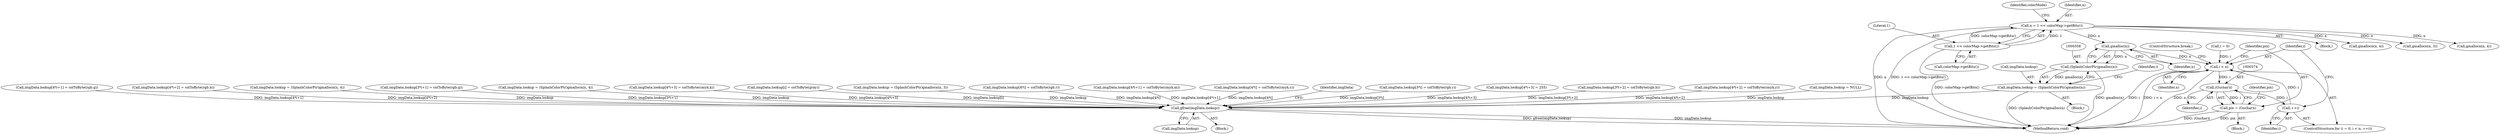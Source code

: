 digraph "0_poppler_7b2d314a61fd0e12f47c62996cb49ec0d1ba747a_12@API" {
"1000359" [label="(Call,gmalloc(n))"];
"1000343" [label="(Call,n = 1 << colorMap->getBits())"];
"1000345" [label="(Call,1 << colorMap->getBits())"];
"1000357" [label="(Call,(SplashColorPtr)gmalloc(n))"];
"1000353" [label="(Call,imgData.lookup = (SplashColorPtr)gmalloc(n))"];
"1000654" [label="(Call,gfree(imgData.lookup))"];
"1000365" [label="(Call,i < n)"];
"1000373" [label="(Call,(Guchar)i)"];
"1000368" [label="(Call,++i)"];
"1000371" [label="(Call,pix = (Guchar)i)"];
"1000368" [label="(Call,++i)"];
"1000447" [label="(Call,imgData.lookup[3*i+2] = colToByte(rgb.b))"];
"1000600" [label="(Call,imgData.lookup[4*i+2] = colToByte(cmyk.y))"];
"1000371" [label="(Call,pix = (Guchar)i)"];
"1000333" [label="(Call,imgData.lookup = NULL)"];
"1000372" [label="(Identifier,pix)"];
"1000369" [label="(Identifier,i)"];
"1000362" [label="(Call,i = 0)"];
"1000365" [label="(Call,i < n)"];
"1000361" [label="(ControlStructure,for (i = 0; i < n; ++i))"];
"1000373" [label="(Call,(Guchar)i)"];
"1000504" [label="(Call,imgData.lookup[4*i+1] = colToByte(rgb.g))"];
"1000345" [label="(Call,1 << colorMap->getBits())"];
"1000367" [label="(Identifier,n)"];
"1000342" [label="(Block,)"];
"1000551" [label="(Call,gmallocn(n, 4))"];
"1000346" [label="(Literal,1)"];
"1000398" [label="(Call,gmallocn(n, 3))"];
"1000360" [label="(Identifier,n)"];
"1000518" [label="(Call,imgData.lookup[4*i+2] = colToByte(rgb.b))"];
"1000463" [label="(Call,imgData.lookup = (SplashColorPtr)gmallocn(n, 4))"];
"1000389" [label="(ControlStructure,break;)"];
"1000433" [label="(Call,imgData.lookup[3*i+1] = colToByte(rgb.g))"];
"1000366" [label="(Identifier,i)"];
"1000354" [label="(Call,imgData.lookup)"];
"1000353" [label="(Call,imgData.lookup = (SplashColorPtr)gmalloc(n))"];
"1000357" [label="(Call,(SplashColorPtr)gmalloc(n))"];
"1000654" [label="(Call,gfree(imgData.lookup))"];
"1000655" [label="(Call,imgData.lookup)"];
"1000545" [label="(Call,imgData.lookup = (SplashColorPtr)gmallocn(n, 4))"];
"1000378" [label="(Identifier,pix)"];
"1000363" [label="(Identifier,i)"];
"1000614" [label="(Call,imgData.lookup[4*i+3] = colToByte(cmyk.k))"];
"1000381" [label="(Call,imgData.lookup[i] = colToByte(gray))"];
"1000392" [label="(Call,imgData.lookup = (SplashColorPtr)gmallocn(n, 3))"];
"1000370" [label="(Block,)"];
"1000359" [label="(Call,gmalloc(n))"];
"1000492" [label="(Call,imgData.lookup[4*i] = colToByte(rgb.r))"];
"1000343" [label="(Call,n = 1 << colorMap->getBits())"];
"1000586" [label="(Call,imgData.lookup[4*i+1] = colToByte(cmyk.m))"];
"1000350" [label="(Block,)"];
"1000375" [label="(Identifier,i)"];
"1000347" [label="(Call,colorMap->getBits())"];
"1000349" [label="(Identifier,colorMode)"];
"1000662" [label="(MethodReturn,void)"];
"1000469" [label="(Call,gmallocn(n, 4))"];
"1000574" [label="(Call,imgData.lookup[4*i] = colToByte(cmyk.c))"];
"1000659" [label="(Identifier,imgData)"];
"1000111" [label="(Block,)"];
"1000421" [label="(Call,imgData.lookup[3*i] = colToByte(rgb.r))"];
"1000532" [label="(Call,imgData.lookup[4*i+3] = 255)"];
"1000344" [label="(Identifier,n)"];
"1000359" -> "1000357"  [label="AST: "];
"1000359" -> "1000360"  [label="CFG: "];
"1000360" -> "1000359"  [label="AST: "];
"1000357" -> "1000359"  [label="CFG: "];
"1000359" -> "1000357"  [label="DDG: n"];
"1000343" -> "1000359"  [label="DDG: n"];
"1000359" -> "1000365"  [label="DDG: n"];
"1000343" -> "1000342"  [label="AST: "];
"1000343" -> "1000345"  [label="CFG: "];
"1000344" -> "1000343"  [label="AST: "];
"1000345" -> "1000343"  [label="AST: "];
"1000349" -> "1000343"  [label="CFG: "];
"1000343" -> "1000662"  [label="DDG: n"];
"1000343" -> "1000662"  [label="DDG: 1 << colorMap->getBits()"];
"1000345" -> "1000343"  [label="DDG: 1"];
"1000345" -> "1000343"  [label="DDG: colorMap->getBits()"];
"1000343" -> "1000398"  [label="DDG: n"];
"1000343" -> "1000469"  [label="DDG: n"];
"1000343" -> "1000551"  [label="DDG: n"];
"1000345" -> "1000347"  [label="CFG: "];
"1000346" -> "1000345"  [label="AST: "];
"1000347" -> "1000345"  [label="AST: "];
"1000345" -> "1000662"  [label="DDG: colorMap->getBits()"];
"1000357" -> "1000353"  [label="AST: "];
"1000358" -> "1000357"  [label="AST: "];
"1000353" -> "1000357"  [label="CFG: "];
"1000357" -> "1000662"  [label="DDG: gmalloc(n)"];
"1000357" -> "1000353"  [label="DDG: gmalloc(n)"];
"1000353" -> "1000350"  [label="AST: "];
"1000354" -> "1000353"  [label="AST: "];
"1000363" -> "1000353"  [label="CFG: "];
"1000353" -> "1000662"  [label="DDG: (SplashColorPtr)gmalloc(n)"];
"1000353" -> "1000654"  [label="DDG: imgData.lookup"];
"1000654" -> "1000111"  [label="AST: "];
"1000654" -> "1000655"  [label="CFG: "];
"1000655" -> "1000654"  [label="AST: "];
"1000659" -> "1000654"  [label="CFG: "];
"1000654" -> "1000662"  [label="DDG: imgData.lookup"];
"1000654" -> "1000662"  [label="DDG: gfree(imgData.lookup)"];
"1000574" -> "1000654"  [label="DDG: imgData.lookup[4*i]"];
"1000545" -> "1000654"  [label="DDG: imgData.lookup"];
"1000614" -> "1000654"  [label="DDG: imgData.lookup[4*i+3]"];
"1000463" -> "1000654"  [label="DDG: imgData.lookup"];
"1000504" -> "1000654"  [label="DDG: imgData.lookup[4*i+1]"];
"1000381" -> "1000654"  [label="DDG: imgData.lookup[i]"];
"1000600" -> "1000654"  [label="DDG: imgData.lookup[4*i+2]"];
"1000333" -> "1000654"  [label="DDG: imgData.lookup"];
"1000532" -> "1000654"  [label="DDG: imgData.lookup[4*i+3]"];
"1000433" -> "1000654"  [label="DDG: imgData.lookup[3*i+1]"];
"1000492" -> "1000654"  [label="DDG: imgData.lookup[4*i]"];
"1000392" -> "1000654"  [label="DDG: imgData.lookup"];
"1000518" -> "1000654"  [label="DDG: imgData.lookup[4*i+2]"];
"1000586" -> "1000654"  [label="DDG: imgData.lookup[4*i+1]"];
"1000421" -> "1000654"  [label="DDG: imgData.lookup[3*i]"];
"1000447" -> "1000654"  [label="DDG: imgData.lookup[3*i+2]"];
"1000365" -> "1000361"  [label="AST: "];
"1000365" -> "1000367"  [label="CFG: "];
"1000366" -> "1000365"  [label="AST: "];
"1000367" -> "1000365"  [label="AST: "];
"1000372" -> "1000365"  [label="CFG: "];
"1000389" -> "1000365"  [label="CFG: "];
"1000365" -> "1000662"  [label="DDG: i < n"];
"1000365" -> "1000662"  [label="DDG: n"];
"1000365" -> "1000662"  [label="DDG: i"];
"1000368" -> "1000365"  [label="DDG: i"];
"1000362" -> "1000365"  [label="DDG: i"];
"1000365" -> "1000373"  [label="DDG: i"];
"1000373" -> "1000371"  [label="AST: "];
"1000373" -> "1000375"  [label="CFG: "];
"1000374" -> "1000373"  [label="AST: "];
"1000375" -> "1000373"  [label="AST: "];
"1000371" -> "1000373"  [label="CFG: "];
"1000373" -> "1000368"  [label="DDG: i"];
"1000373" -> "1000371"  [label="DDG: i"];
"1000368" -> "1000361"  [label="AST: "];
"1000368" -> "1000369"  [label="CFG: "];
"1000369" -> "1000368"  [label="AST: "];
"1000366" -> "1000368"  [label="CFG: "];
"1000371" -> "1000370"  [label="AST: "];
"1000372" -> "1000371"  [label="AST: "];
"1000378" -> "1000371"  [label="CFG: "];
"1000371" -> "1000662"  [label="DDG: (Guchar)i"];
"1000371" -> "1000662"  [label="DDG: pix"];
}
